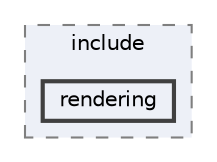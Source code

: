 digraph "D:/Github/Meteor2D/Meteor2D/Engine/include/rendering"
{
 // LATEX_PDF_SIZE
  bgcolor="transparent";
  edge [fontname=Helvetica,fontsize=10,labelfontname=Helvetica,labelfontsize=10];
  node [fontname=Helvetica,fontsize=10,shape=box,height=0.2,width=0.4];
  compound=true
  subgraph clusterdir_20fad6d70e542fc50c9bc43fa9256bb5 {
    graph [ bgcolor="#edf0f7", pencolor="grey50", label="include", fontname=Helvetica,fontsize=10 style="filled,dashed", URL="dir_20fad6d70e542fc50c9bc43fa9256bb5.html",tooltip=""]
  dir_c5ba90b68c0457072ab92bdb5132a4b6 [label="rendering", fillcolor="#edf0f7", color="grey25", style="filled,bold", URL="dir_c5ba90b68c0457072ab92bdb5132a4b6.html",tooltip=""];
  }
}
